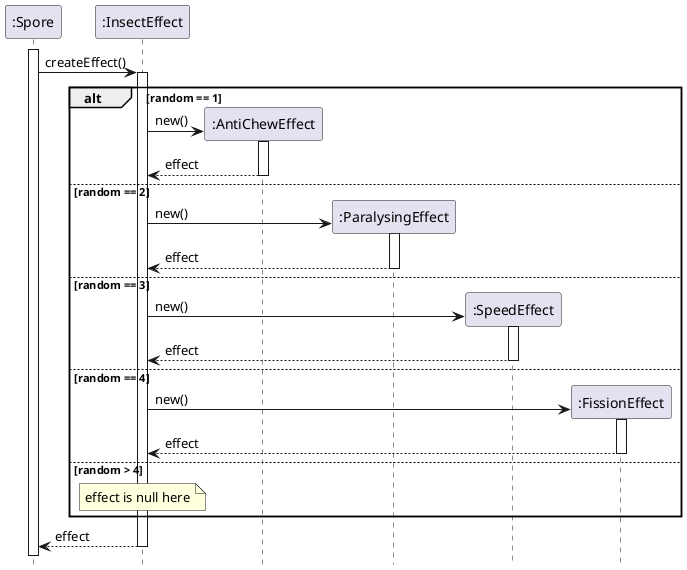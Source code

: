 @startuml InsectEffect/effect-creation
hide footbox

participant ":Spore" as spore
participant ":InsectEffect" as effect
participant ":AntiChewEffect" as antichewEffect
participant ":ParalysingEffect" as paralysingEffect
participant ":SpeedEffect" as speedEffect
participant ":FissionEffect" as fissionEffect

activate spore

spore -> effect : createEffect()
activate effect

alt random == 1
    create antichewEffect
    effect -> antichewEffect : new()
    activate antichewEffect
    return effect
else random == 2
    create paralysingEffect
    effect -> paralysingEffect : new()
    activate paralysingEffect
    return effect
else random == 3
    create speedEffect
    effect -> speedEffect : new()
    activate speedEffect
    return effect
else random == 4
    create fissionEffect
    effect -> fissionEffect : new()
    activate fissionEffect
    return effect
else random > 4
    ' effect -> effect : effect = null
    note over effect
        effect is null here
    end note
end

return effect

@enduml
